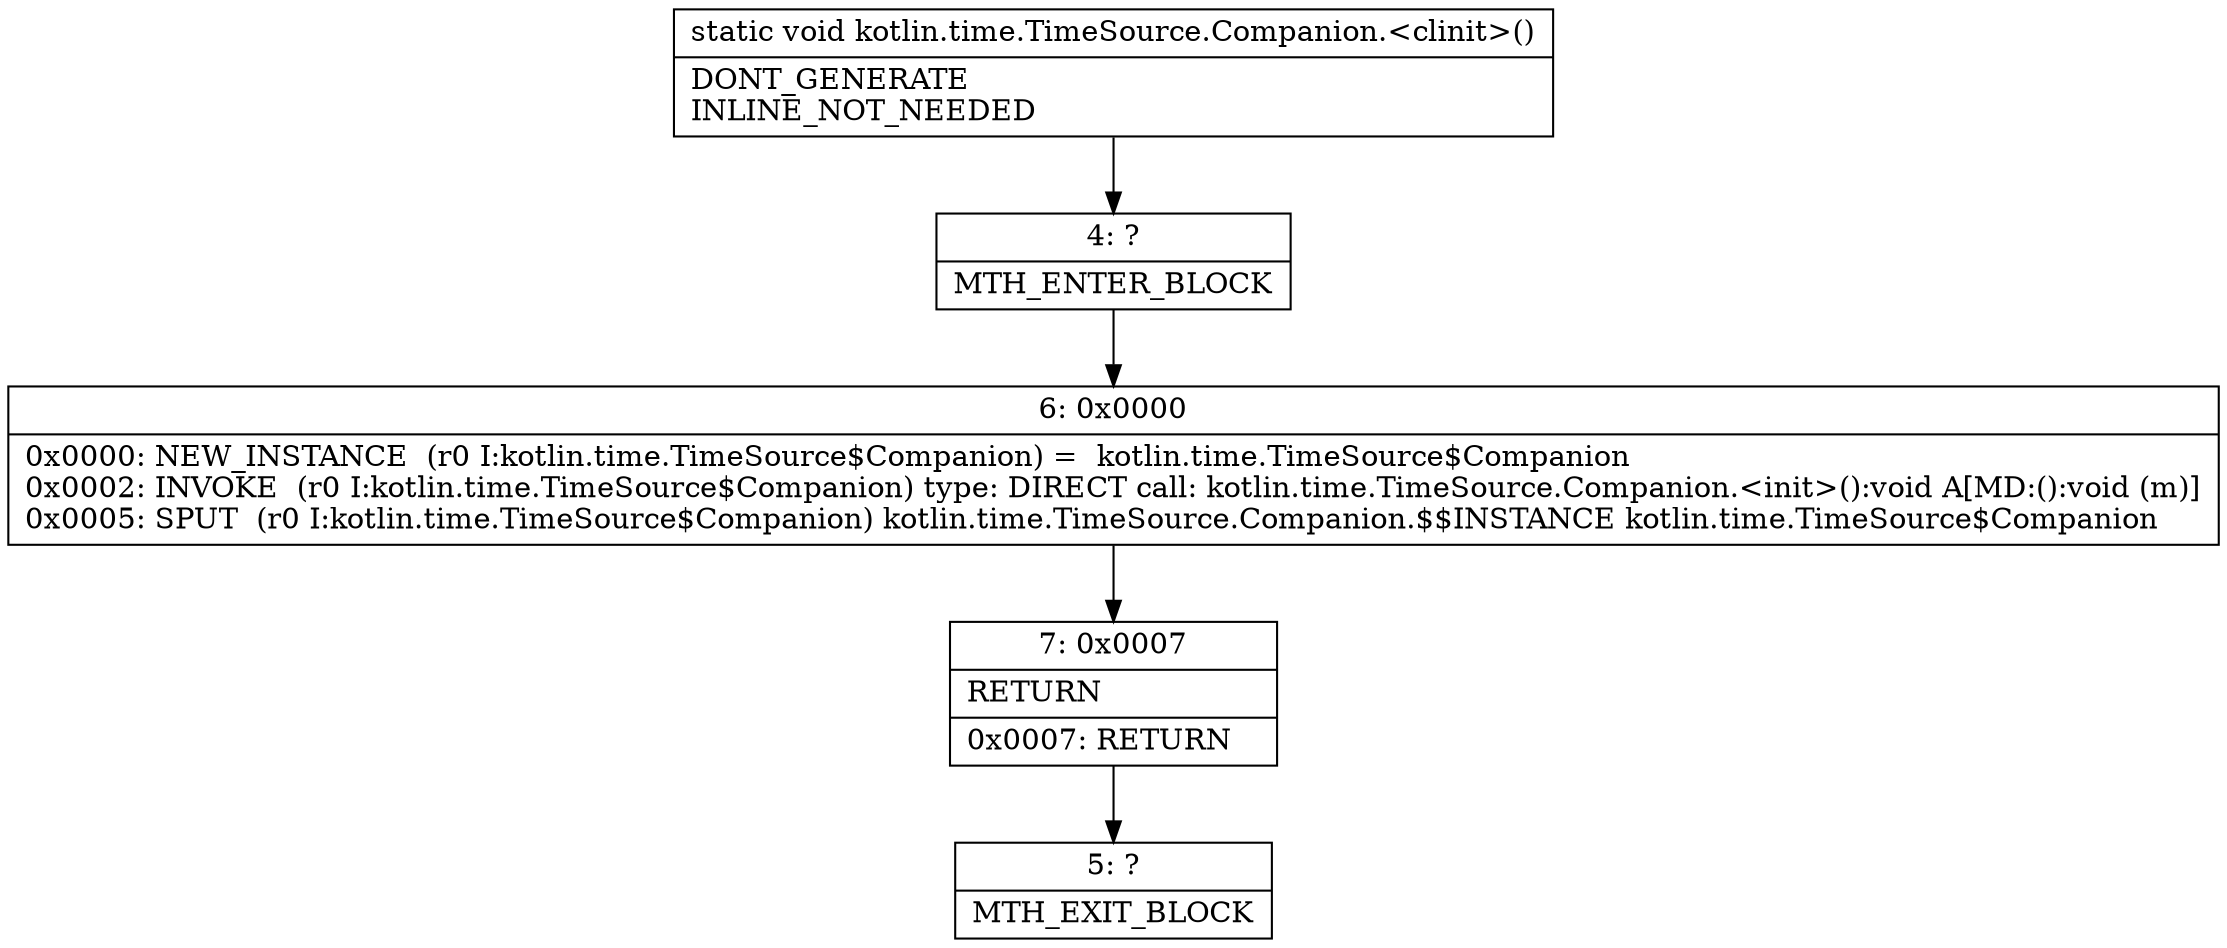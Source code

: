digraph "CFG forkotlin.time.TimeSource.Companion.\<clinit\>()V" {
Node_4 [shape=record,label="{4\:\ ?|MTH_ENTER_BLOCK\l}"];
Node_6 [shape=record,label="{6\:\ 0x0000|0x0000: NEW_INSTANCE  (r0 I:kotlin.time.TimeSource$Companion) =  kotlin.time.TimeSource$Companion \l0x0002: INVOKE  (r0 I:kotlin.time.TimeSource$Companion) type: DIRECT call: kotlin.time.TimeSource.Companion.\<init\>():void A[MD:():void (m)]\l0x0005: SPUT  (r0 I:kotlin.time.TimeSource$Companion) kotlin.time.TimeSource.Companion.$$INSTANCE kotlin.time.TimeSource$Companion \l}"];
Node_7 [shape=record,label="{7\:\ 0x0007|RETURN\l|0x0007: RETURN   \l}"];
Node_5 [shape=record,label="{5\:\ ?|MTH_EXIT_BLOCK\l}"];
MethodNode[shape=record,label="{static void kotlin.time.TimeSource.Companion.\<clinit\>()  | DONT_GENERATE\lINLINE_NOT_NEEDED\l}"];
MethodNode -> Node_4;Node_4 -> Node_6;
Node_6 -> Node_7;
Node_7 -> Node_5;
}

